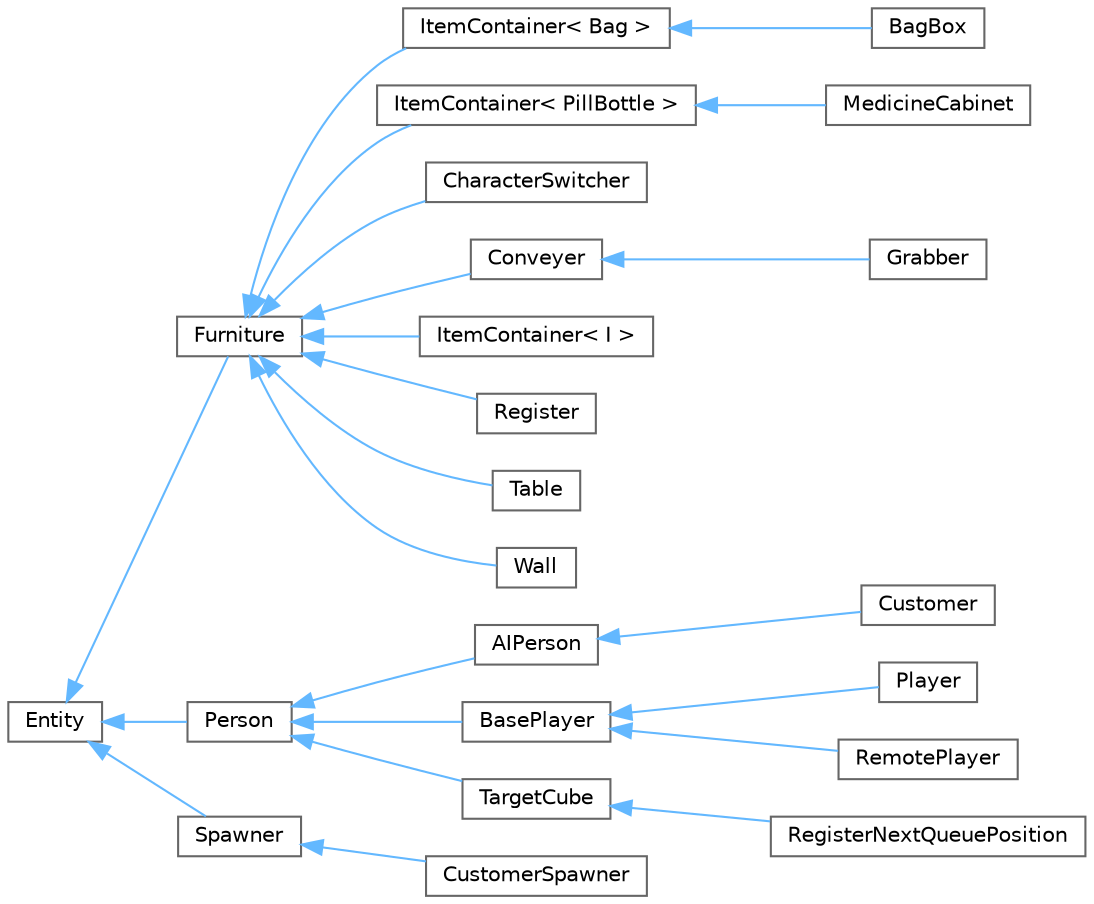 digraph "Graphical Class Hierarchy"
{
 // LATEX_PDF_SIZE
  bgcolor="transparent";
  edge [fontname=Helvetica,fontsize=10,labelfontname=Helvetica,labelfontsize=10];
  node [fontname=Helvetica,fontsize=10,shape=box,height=0.2,width=0.4];
  rankdir="LR";
  Node0 [label="Entity",height=0.2,width=0.4,color="grey40", fillcolor="white", style="filled",URL="$dc/dc4/struct_entity.html",tooltip=" "];
  Node0 -> Node1 [dir="back",color="steelblue1",style="solid"];
  Node1 [label="Furniture",height=0.2,width=0.4,color="grey40", fillcolor="white", style="filled",URL="$d0/d8b/struct_furniture.html",tooltip=" "];
  Node1 -> Node2 [dir="back",color="steelblue1",style="solid"];
  Node2 [label="ItemContainer\< Bag \>",height=0.2,width=0.4,color="grey40", fillcolor="white", style="filled",URL="$dd/d8c/struct_item_container.html",tooltip=" "];
  Node2 -> Node3 [dir="back",color="steelblue1",style="solid"];
  Node3 [label="BagBox",height=0.2,width=0.4,color="grey40", fillcolor="white", style="filled",URL="$d9/dec/struct_bag_box.html",tooltip=" "];
  Node1 -> Node4 [dir="back",color="steelblue1",style="solid"];
  Node4 [label="ItemContainer\< PillBottle \>",height=0.2,width=0.4,color="grey40", fillcolor="white", style="filled",URL="$dd/d8c/struct_item_container.html",tooltip=" "];
  Node4 -> Node5 [dir="back",color="steelblue1",style="solid"];
  Node5 [label="MedicineCabinet",height=0.2,width=0.4,color="grey40", fillcolor="white", style="filled",URL="$d3/dee/struct_medicine_cabinet.html",tooltip=" "];
  Node1 -> Node6 [dir="back",color="steelblue1",style="solid"];
  Node6 [label="CharacterSwitcher",height=0.2,width=0.4,color="grey40", fillcolor="white", style="filled",URL="$d6/d27/struct_character_switcher.html",tooltip=" "];
  Node1 -> Node7 [dir="back",color="steelblue1",style="solid"];
  Node7 [label="Conveyer",height=0.2,width=0.4,color="grey40", fillcolor="white", style="filled",URL="$dd/de4/struct_conveyer.html",tooltip=" "];
  Node7 -> Node8 [dir="back",color="steelblue1",style="solid"];
  Node8 [label="Grabber",height=0.2,width=0.4,color="grey40", fillcolor="white", style="filled",URL="$d2/d19/struct_grabber.html",tooltip=" "];
  Node1 -> Node9 [dir="back",color="steelblue1",style="solid"];
  Node9 [label="ItemContainer\< I \>",height=0.2,width=0.4,color="grey40", fillcolor="white", style="filled",URL="$dd/d8c/struct_item_container.html",tooltip=" "];
  Node1 -> Node10 [dir="back",color="steelblue1",style="solid"];
  Node10 [label="Register",height=0.2,width=0.4,color="grey40", fillcolor="white", style="filled",URL="$d0/d74/struct_register.html",tooltip=" "];
  Node1 -> Node11 [dir="back",color="steelblue1",style="solid"];
  Node11 [label="Table",height=0.2,width=0.4,color="grey40", fillcolor="white", style="filled",URL="$d5/d0d/struct_table.html",tooltip=" "];
  Node1 -> Node12 [dir="back",color="steelblue1",style="solid"];
  Node12 [label="Wall",height=0.2,width=0.4,color="grey40", fillcolor="white", style="filled",URL="$df/d69/struct_wall.html",tooltip=" "];
  Node0 -> Node13 [dir="back",color="steelblue1",style="solid"];
  Node13 [label="Person",height=0.2,width=0.4,color="grey40", fillcolor="white", style="filled",URL="$d3/de1/struct_person.html",tooltip=" "];
  Node13 -> Node14 [dir="back",color="steelblue1",style="solid"];
  Node14 [label="AIPerson",height=0.2,width=0.4,color="grey40", fillcolor="white", style="filled",URL="$d0/d3e/struct_a_i_person.html",tooltip=" "];
  Node14 -> Node15 [dir="back",color="steelblue1",style="solid"];
  Node15 [label="Customer",height=0.2,width=0.4,color="grey40", fillcolor="white", style="filled",URL="$d9/d68/struct_customer.html",tooltip=" "];
  Node13 -> Node16 [dir="back",color="steelblue1",style="solid"];
  Node16 [label="BasePlayer",height=0.2,width=0.4,color="grey40", fillcolor="white", style="filled",URL="$d1/d73/struct_base_player.html",tooltip=" "];
  Node16 -> Node17 [dir="back",color="steelblue1",style="solid"];
  Node17 [label="Player",height=0.2,width=0.4,color="grey40", fillcolor="white", style="filled",URL="$d3/db1/struct_player.html",tooltip=" "];
  Node16 -> Node18 [dir="back",color="steelblue1",style="solid"];
  Node18 [label="RemotePlayer",height=0.2,width=0.4,color="grey40", fillcolor="white", style="filled",URL="$d8/dd0/struct_remote_player.html",tooltip=" "];
  Node13 -> Node19 [dir="back",color="steelblue1",style="solid"];
  Node19 [label="TargetCube",height=0.2,width=0.4,color="grey40", fillcolor="white", style="filled",URL="$d9/d4e/struct_target_cube.html",tooltip=" "];
  Node19 -> Node20 [dir="back",color="steelblue1",style="solid"];
  Node20 [label="RegisterNextQueuePosition",height=0.2,width=0.4,color="grey40", fillcolor="white", style="filled",URL="$dc/dc6/struct_register_next_queue_position.html",tooltip=" "];
  Node0 -> Node21 [dir="back",color="steelblue1",style="solid"];
  Node21 [label="Spawner",height=0.2,width=0.4,color="grey40", fillcolor="white", style="filled",URL="$d0/d2d/struct_spawner.html",tooltip=" "];
  Node21 -> Node22 [dir="back",color="steelblue1",style="solid"];
  Node22 [label="CustomerSpawner",height=0.2,width=0.4,color="grey40", fillcolor="white", style="filled",URL="$d2/d99/struct_customer_spawner.html",tooltip=" "];
}
